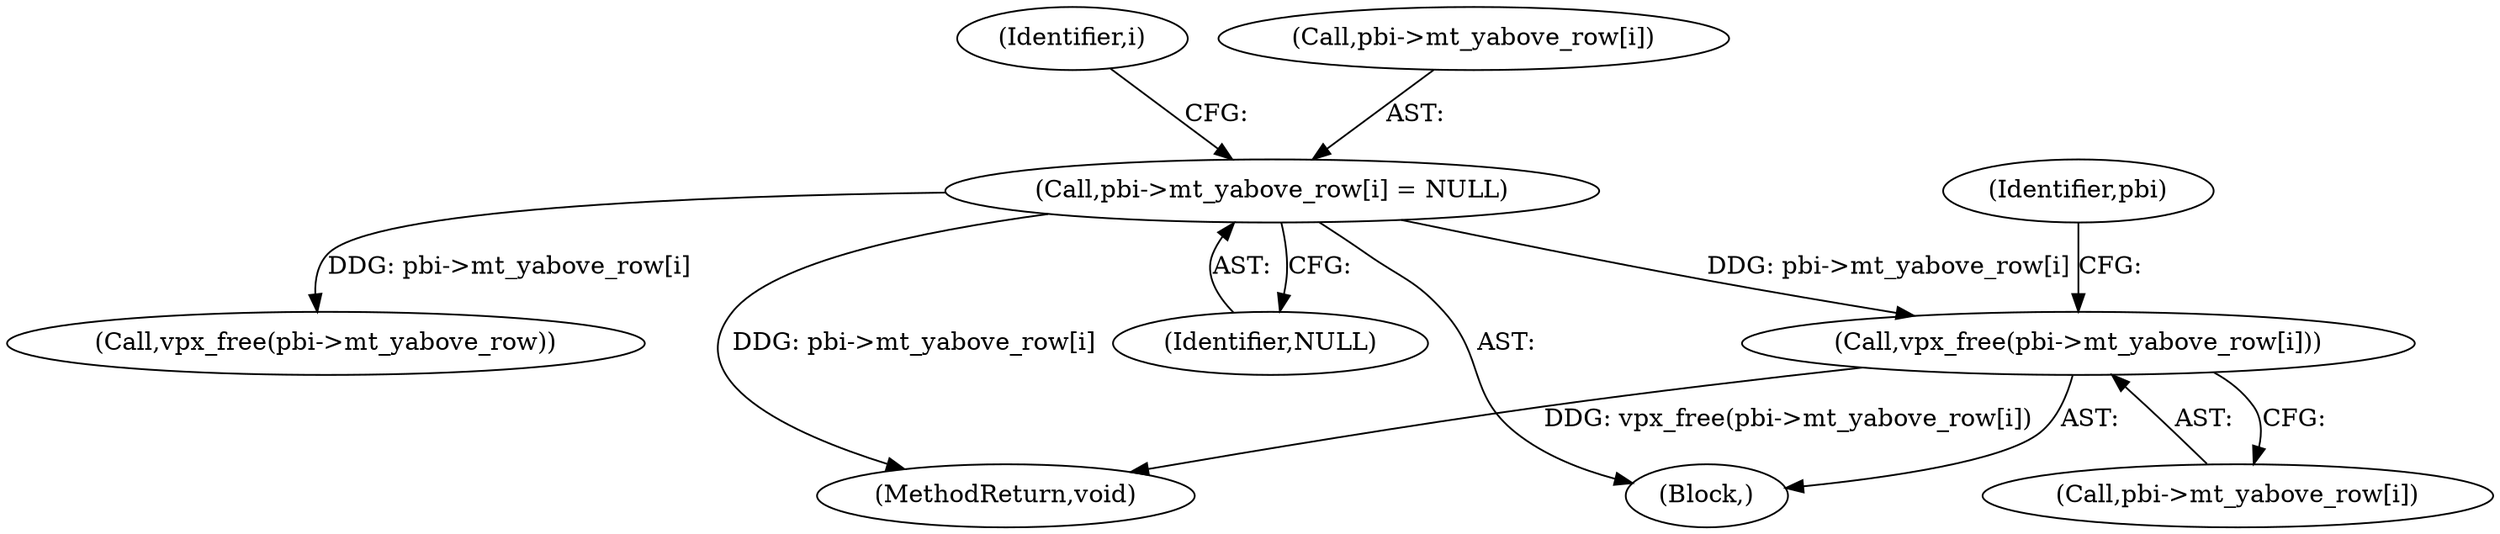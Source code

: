 digraph "1_Android_6886e8e0a9db2dbad723dc37a548233e004b33bc_3@API" {
"1000136" [label="(Call,vpx_free(pbi->mt_yabove_row[i]))"];
"1000142" [label="(Call,pbi->mt_yabove_row[i] = NULL)"];
"1000135" [label="(Block,)"];
"1000148" [label="(Identifier,NULL)"];
"1000134" [label="(Identifier,i)"];
"1000145" [label="(Identifier,pbi)"];
"1000149" [label="(Call,vpx_free(pbi->mt_yabove_row))"];
"1000142" [label="(Call,pbi->mt_yabove_row[i] = NULL)"];
"1000143" [label="(Call,pbi->mt_yabove_row[i])"];
"1000343" [label="(MethodReturn,void)"];
"1000136" [label="(Call,vpx_free(pbi->mt_yabove_row[i]))"];
"1000137" [label="(Call,pbi->mt_yabove_row[i])"];
"1000136" -> "1000135"  [label="AST: "];
"1000136" -> "1000137"  [label="CFG: "];
"1000137" -> "1000136"  [label="AST: "];
"1000145" -> "1000136"  [label="CFG: "];
"1000136" -> "1000343"  [label="DDG: vpx_free(pbi->mt_yabove_row[i])"];
"1000142" -> "1000136"  [label="DDG: pbi->mt_yabove_row[i]"];
"1000142" -> "1000135"  [label="AST: "];
"1000142" -> "1000148"  [label="CFG: "];
"1000143" -> "1000142"  [label="AST: "];
"1000148" -> "1000142"  [label="AST: "];
"1000134" -> "1000142"  [label="CFG: "];
"1000142" -> "1000343"  [label="DDG: pbi->mt_yabove_row[i]"];
"1000142" -> "1000149"  [label="DDG: pbi->mt_yabove_row[i]"];
}
